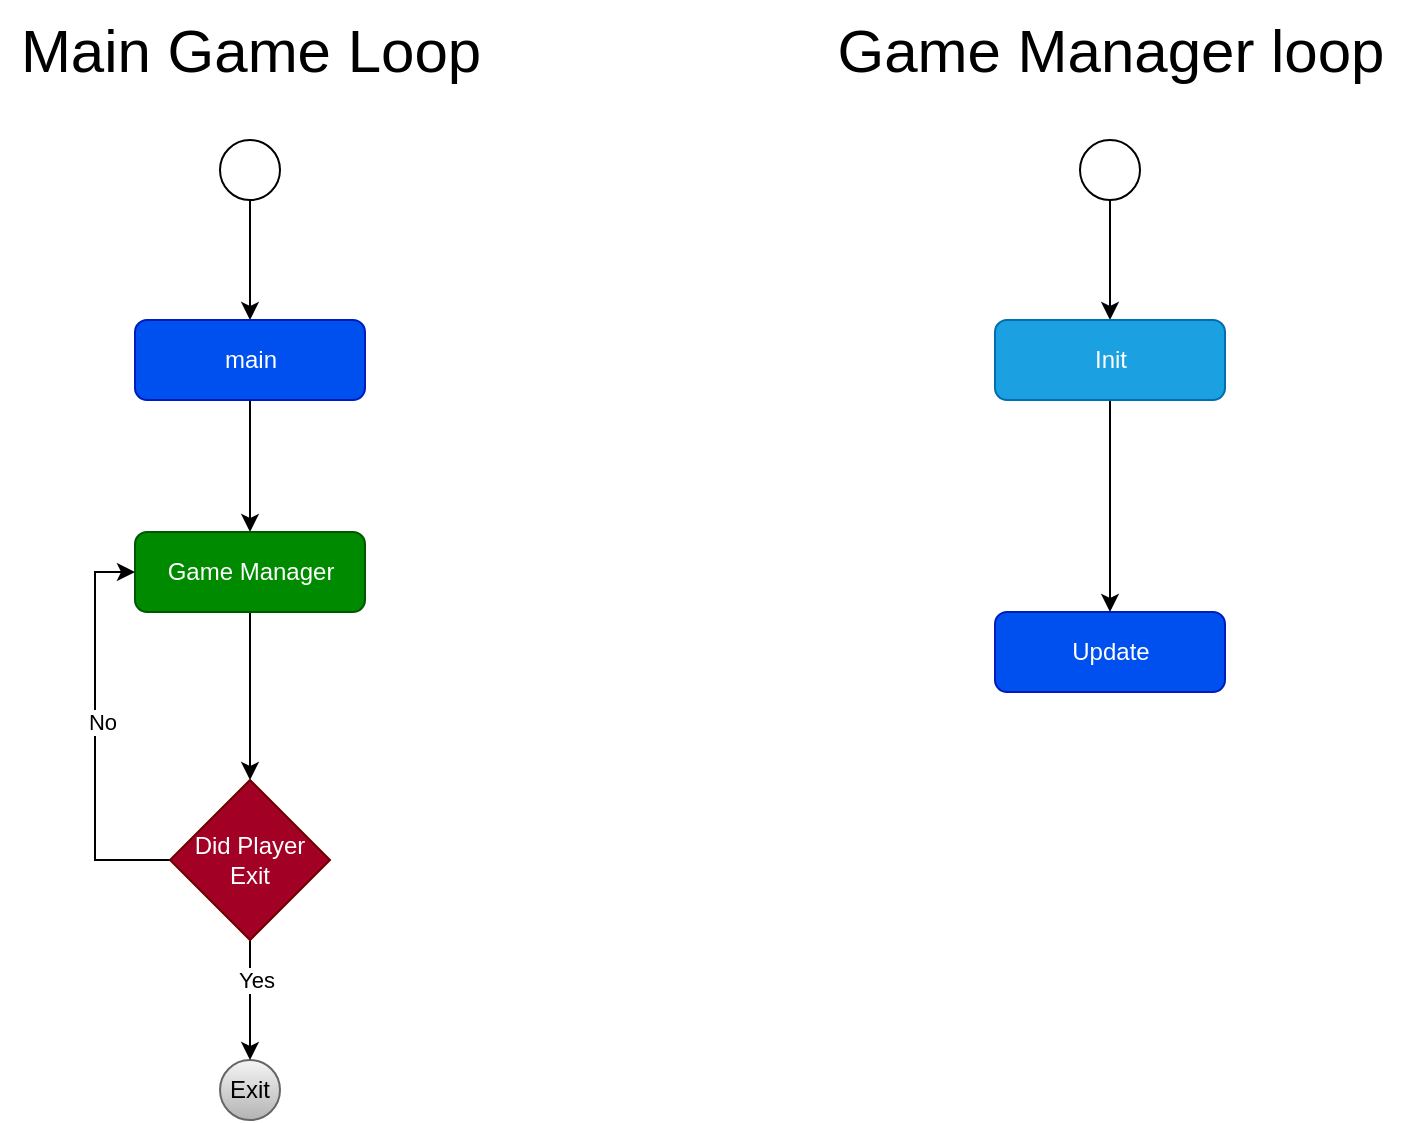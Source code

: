 <mxfile version="21.6.8" type="device">
  <diagram name="Page-1" id="f-wPEIbrO9KJdeFUxv-Z">
    <mxGraphModel dx="780" dy="544" grid="1" gridSize="10" guides="1" tooltips="1" connect="1" arrows="1" fold="1" page="1" pageScale="1" pageWidth="850" pageHeight="1100" math="0" shadow="0">
      <root>
        <mxCell id="0" />
        <mxCell id="1" parent="0" />
        <mxCell id="1nIcBYumRWhCjbUFAmCS-4" style="edgeStyle=orthogonalEdgeStyle;rounded=0;orthogonalLoop=1;jettySize=auto;html=1;entryX=0.5;entryY=0;entryDx=0;entryDy=0;" parent="1" source="1nIcBYumRWhCjbUFAmCS-1" target="1nIcBYumRWhCjbUFAmCS-3" edge="1">
          <mxGeometry relative="1" as="geometry" />
        </mxCell>
        <mxCell id="1nIcBYumRWhCjbUFAmCS-1" value="" style="ellipse;whiteSpace=wrap;html=1;aspect=fixed;" parent="1" vertex="1">
          <mxGeometry x="190" y="280" width="30" height="30" as="geometry" />
        </mxCell>
        <mxCell id="1nIcBYumRWhCjbUFAmCS-2" value="&lt;font color=&quot;#000000&quot;&gt;Exit&lt;/font&gt;" style="ellipse;whiteSpace=wrap;html=1;aspect=fixed;fillColor=#f5f5f5;gradientColor=#b3b3b3;strokeColor=#666666;" parent="1" vertex="1">
          <mxGeometry x="190" y="740" width="30" height="30" as="geometry" />
        </mxCell>
        <mxCell id="Z7-BUUz35Glm4XBwL5El-2" style="edgeStyle=orthogonalEdgeStyle;rounded=0;orthogonalLoop=1;jettySize=auto;html=1;entryX=0.5;entryY=0;entryDx=0;entryDy=0;" edge="1" parent="1" source="1nIcBYumRWhCjbUFAmCS-3" target="Z7-BUUz35Glm4XBwL5El-1">
          <mxGeometry relative="1" as="geometry" />
        </mxCell>
        <mxCell id="1nIcBYumRWhCjbUFAmCS-3" value="main" style="rounded=1;whiteSpace=wrap;html=1;fillColor=#0050ef;strokeColor=#001DBC;fontColor=#ffffff;" parent="1" vertex="1">
          <mxGeometry x="147.5" y="370" width="115" height="40" as="geometry" />
        </mxCell>
        <mxCell id="Z7-BUUz35Glm4XBwL5El-4" style="edgeStyle=orthogonalEdgeStyle;rounded=0;orthogonalLoop=1;jettySize=auto;html=1;entryX=0.5;entryY=0;entryDx=0;entryDy=0;" edge="1" parent="1" source="Z7-BUUz35Glm4XBwL5El-1" target="Z7-BUUz35Glm4XBwL5El-3">
          <mxGeometry relative="1" as="geometry" />
        </mxCell>
        <mxCell id="Z7-BUUz35Glm4XBwL5El-1" value="Game Manager" style="rounded=1;whiteSpace=wrap;html=1;fillColor=#008a00;strokeColor=#005700;fontColor=#ffffff;" vertex="1" parent="1">
          <mxGeometry x="147.5" y="476" width="115" height="40" as="geometry" />
        </mxCell>
        <mxCell id="Z7-BUUz35Glm4XBwL5El-5" style="edgeStyle=orthogonalEdgeStyle;rounded=0;orthogonalLoop=1;jettySize=auto;html=1;entryX=0.5;entryY=0;entryDx=0;entryDy=0;" edge="1" parent="1" source="Z7-BUUz35Glm4XBwL5El-3" target="1nIcBYumRWhCjbUFAmCS-2">
          <mxGeometry relative="1" as="geometry" />
        </mxCell>
        <mxCell id="Z7-BUUz35Glm4XBwL5El-6" value="Yes" style="edgeLabel;html=1;align=center;verticalAlign=middle;resizable=0;points=[];" vertex="1" connectable="0" parent="Z7-BUUz35Glm4XBwL5El-5">
          <mxGeometry x="-0.356" y="3" relative="1" as="geometry">
            <mxPoint as="offset" />
          </mxGeometry>
        </mxCell>
        <mxCell id="Z7-BUUz35Glm4XBwL5El-7" style="edgeStyle=orthogonalEdgeStyle;rounded=0;orthogonalLoop=1;jettySize=auto;html=1;entryX=0;entryY=0.5;entryDx=0;entryDy=0;exitX=0;exitY=0.5;exitDx=0;exitDy=0;" edge="1" parent="1" source="Z7-BUUz35Glm4XBwL5El-3" target="Z7-BUUz35Glm4XBwL5El-1">
          <mxGeometry relative="1" as="geometry" />
        </mxCell>
        <mxCell id="Z7-BUUz35Glm4XBwL5El-8" value="No" style="edgeLabel;html=1;align=center;verticalAlign=middle;resizable=0;points=[];" vertex="1" connectable="0" parent="Z7-BUUz35Glm4XBwL5El-7">
          <mxGeometry x="-0.115" y="-3" relative="1" as="geometry">
            <mxPoint y="-18" as="offset" />
          </mxGeometry>
        </mxCell>
        <mxCell id="Z7-BUUz35Glm4XBwL5El-3" value="Did Player Exit" style="rhombus;whiteSpace=wrap;html=1;fillColor=#a20025;fontColor=#ffffff;strokeColor=#6F0000;" vertex="1" parent="1">
          <mxGeometry x="165" y="600" width="80" height="80" as="geometry" />
        </mxCell>
        <mxCell id="Z7-BUUz35Glm4XBwL5El-9" value="&lt;font style=&quot;font-size: 30px;&quot;&gt;Main Game Loop&lt;/font&gt;" style="text;html=1;align=center;verticalAlign=middle;resizable=0;points=[];autosize=1;strokeColor=none;fillColor=none;" vertex="1" parent="1">
          <mxGeometry x="80" y="210" width="250" height="50" as="geometry" />
        </mxCell>
        <mxCell id="Z7-BUUz35Glm4XBwL5El-10" value="&lt;font style=&quot;font-size: 30px;&quot;&gt;Game Manager loop&lt;br&gt;&lt;/font&gt;" style="text;html=1;align=center;verticalAlign=middle;resizable=0;points=[];autosize=1;strokeColor=none;fillColor=none;" vertex="1" parent="1">
          <mxGeometry x="485" y="210" width="300" height="50" as="geometry" />
        </mxCell>
        <mxCell id="Z7-BUUz35Glm4XBwL5El-14" style="edgeStyle=orthogonalEdgeStyle;rounded=0;orthogonalLoop=1;jettySize=auto;html=1;entryX=0.5;entryY=0;entryDx=0;entryDy=0;" edge="1" parent="1" source="Z7-BUUz35Glm4XBwL5El-11" target="Z7-BUUz35Glm4XBwL5El-16">
          <mxGeometry relative="1" as="geometry">
            <mxPoint x="635" y="370" as="targetPoint" />
          </mxGeometry>
        </mxCell>
        <mxCell id="Z7-BUUz35Glm4XBwL5El-11" value="" style="ellipse;whiteSpace=wrap;html=1;aspect=fixed;" vertex="1" parent="1">
          <mxGeometry x="620" y="280" width="30" height="30" as="geometry" />
        </mxCell>
        <mxCell id="Z7-BUUz35Glm4XBwL5El-15" value="Update" style="rounded=1;whiteSpace=wrap;html=1;fillColor=#0050ef;strokeColor=#001DBC;fontColor=#ffffff;" vertex="1" parent="1">
          <mxGeometry x="577.5" y="516" width="115" height="40" as="geometry" />
        </mxCell>
        <mxCell id="Z7-BUUz35Glm4XBwL5El-17" style="edgeStyle=orthogonalEdgeStyle;rounded=0;orthogonalLoop=1;jettySize=auto;html=1;entryX=0.5;entryY=0;entryDx=0;entryDy=0;" edge="1" parent="1" source="Z7-BUUz35Glm4XBwL5El-16" target="Z7-BUUz35Glm4XBwL5El-15">
          <mxGeometry relative="1" as="geometry" />
        </mxCell>
        <mxCell id="Z7-BUUz35Glm4XBwL5El-16" value="Init" style="rounded=1;whiteSpace=wrap;html=1;fillColor=#1ba1e2;strokeColor=#006EAF;fontColor=#ffffff;" vertex="1" parent="1">
          <mxGeometry x="577.5" y="370" width="115" height="40" as="geometry" />
        </mxCell>
      </root>
    </mxGraphModel>
  </diagram>
</mxfile>
